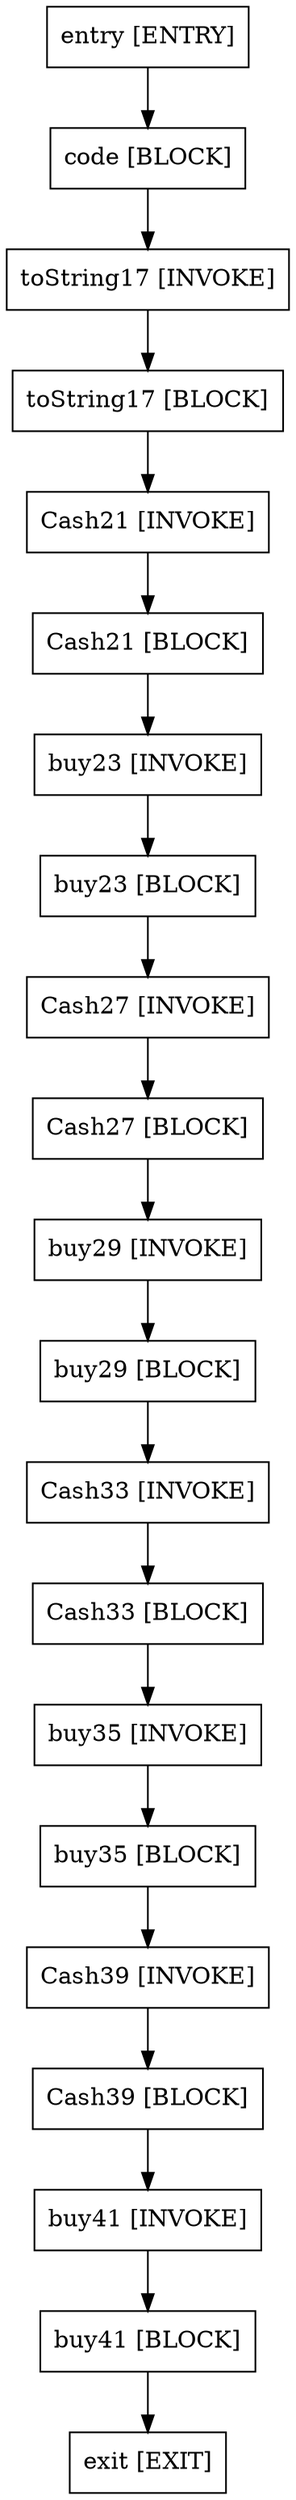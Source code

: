 digraph main{
"entry [ENTRY]"[shape=box];
"code [BLOCK]"[shape=box];
"toString17 [INVOKE]"[shape=box];
"toString17 [BLOCK]"[shape=box];
"Cash21 [INVOKE]"[shape=box];
"Cash21 [BLOCK]"[shape=box];
"buy23 [INVOKE]"[shape=box];
"buy23 [BLOCK]"[shape=box];
"Cash27 [INVOKE]"[shape=box];
"Cash27 [BLOCK]"[shape=box];
"buy29 [INVOKE]"[shape=box];
"buy29 [BLOCK]"[shape=box];
"Cash33 [INVOKE]"[shape=box];
"Cash33 [BLOCK]"[shape=box];
"buy35 [INVOKE]"[shape=box];
"buy35 [BLOCK]"[shape=box];
"Cash39 [INVOKE]"[shape=box];
"Cash39 [BLOCK]"[shape=box];
"buy41 [INVOKE]"[shape=box];
"buy41 [BLOCK]"[shape=box];
"exit [EXIT]"[shape=box];
"entry [ENTRY]"->"code [BLOCK]";
"code [BLOCK]"->"toString17 [INVOKE]";
"toString17 [INVOKE]"->"toString17 [BLOCK]";
"toString17 [BLOCK]"->"Cash21 [INVOKE]";
"Cash21 [INVOKE]"->"Cash21 [BLOCK]";
"Cash21 [BLOCK]"->"buy23 [INVOKE]";
"buy23 [INVOKE]"->"buy23 [BLOCK]";
"buy23 [BLOCK]"->"Cash27 [INVOKE]";
"Cash27 [INVOKE]"->"Cash27 [BLOCK]";
"Cash27 [BLOCK]"->"buy29 [INVOKE]";
"buy29 [INVOKE]"->"buy29 [BLOCK]";
"buy29 [BLOCK]"->"Cash33 [INVOKE]";
"Cash33 [INVOKE]"->"Cash33 [BLOCK]";
"Cash33 [BLOCK]"->"buy35 [INVOKE]";
"buy35 [INVOKE]"->"buy35 [BLOCK]";
"buy35 [BLOCK]"->"Cash39 [INVOKE]";
"Cash39 [INVOKE]"->"Cash39 [BLOCK]";
"Cash39 [BLOCK]"->"buy41 [INVOKE]";
"buy41 [INVOKE]"->"buy41 [BLOCK]";
"buy41 [BLOCK]"->"exit [EXIT]";

}
